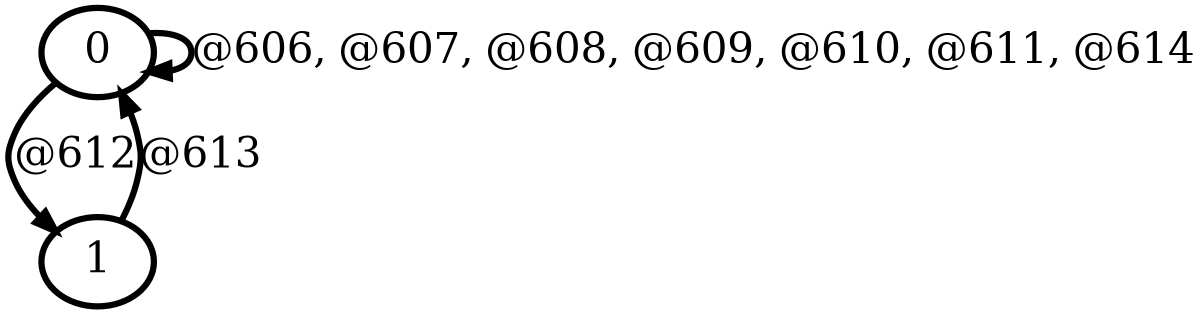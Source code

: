digraph G {
        node [style=rounded, penwidth=3, fontsize=20, shape=oval];
        "0" -> "0" [label="@606, @607, @608, @609, @610, @611, @614", color=black,arrowsize=1,style=bold,penwidth=3,fontsize=20];
"0" -> "1" [label="@612", color=black,arrowsize=1,style=bold,penwidth=3,fontsize=20];
"1" -> "0" [label="@613", color=black,arrowsize=1,style=bold,penwidth=3,fontsize=20];
}
